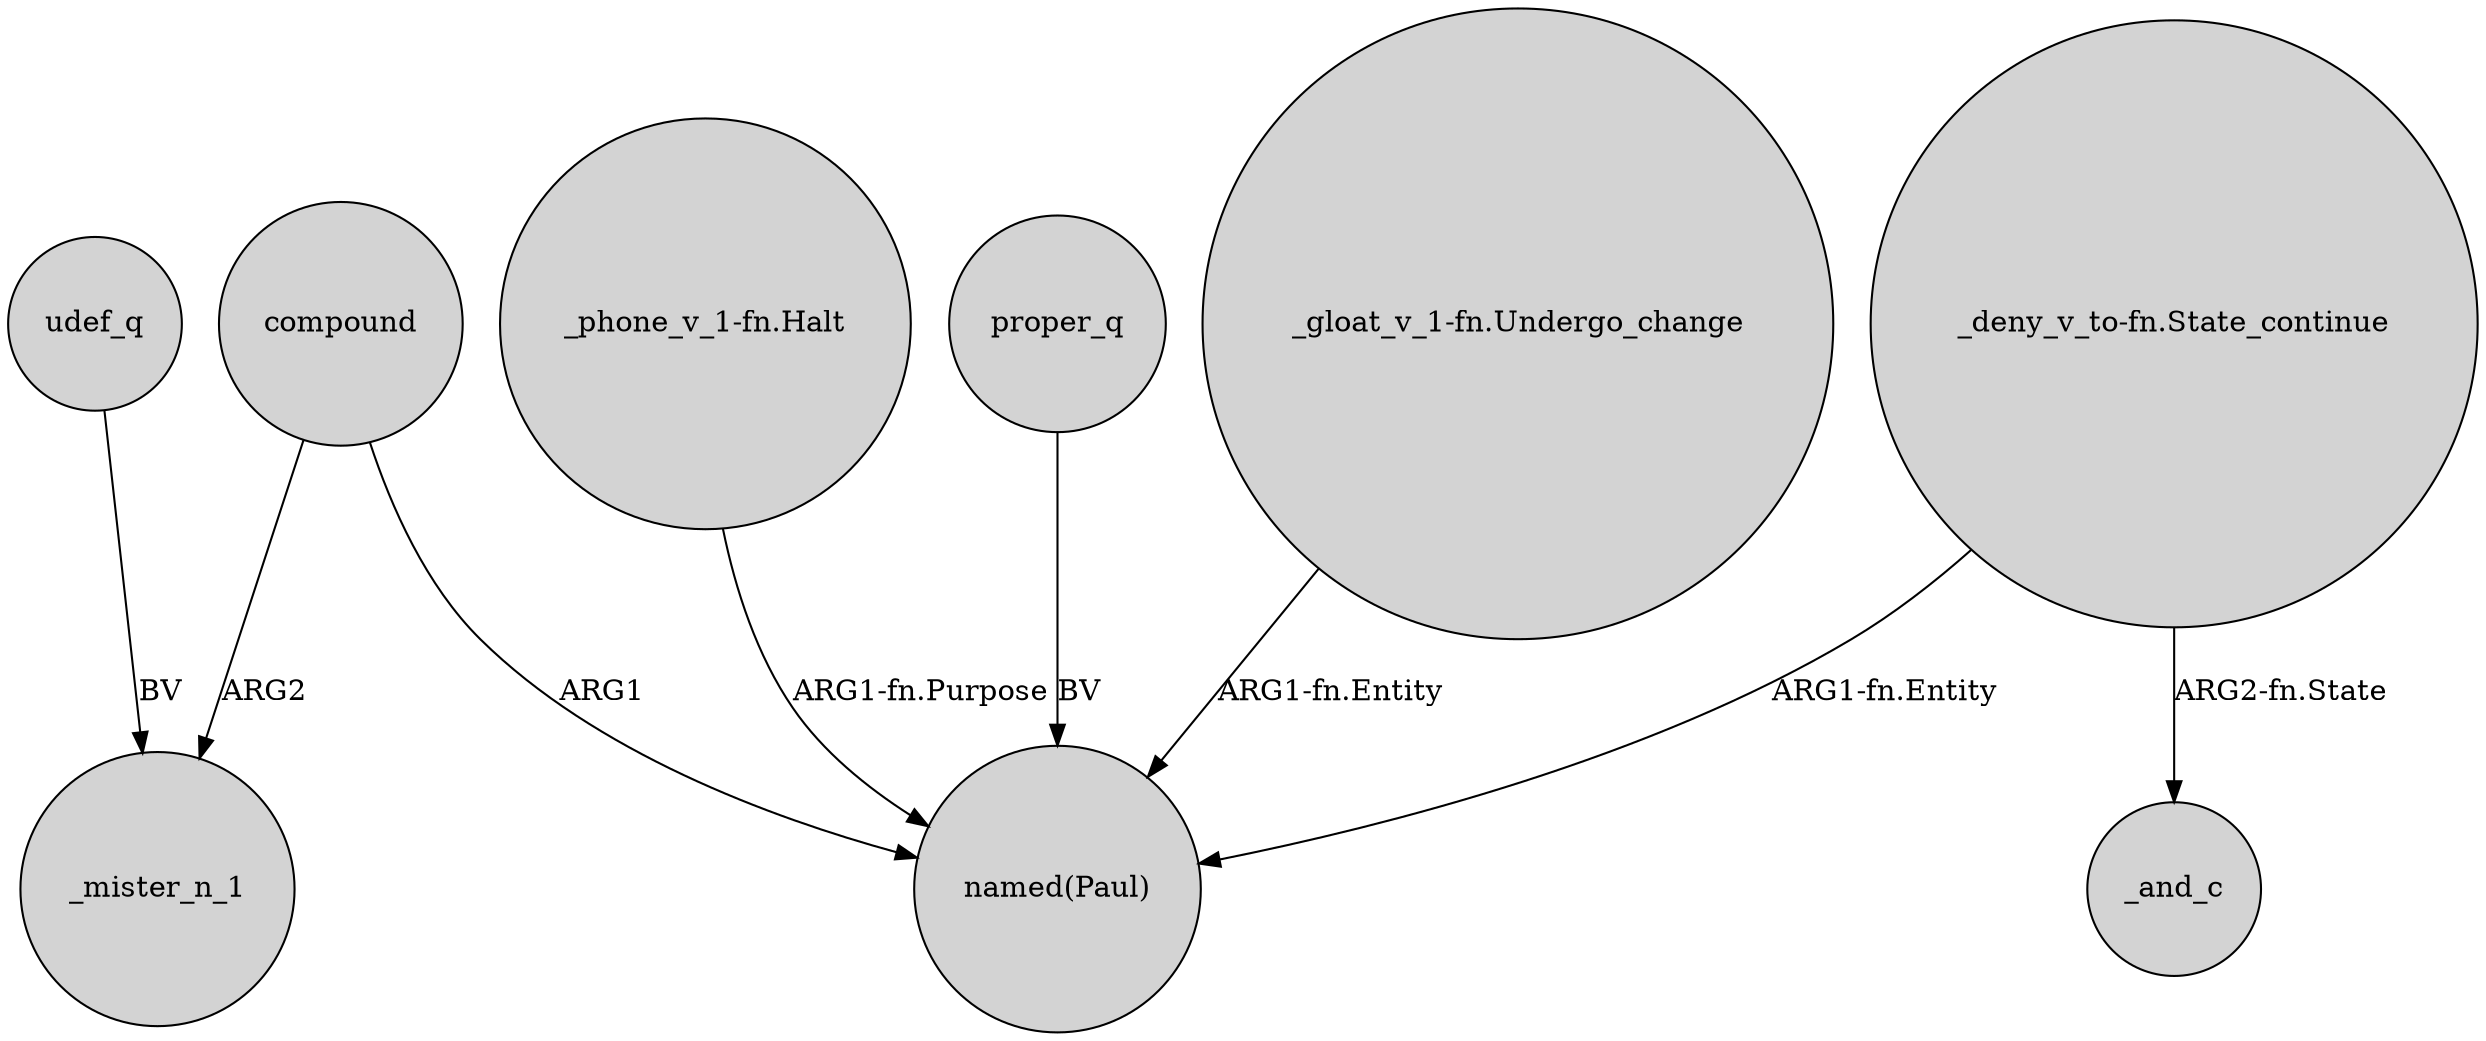 digraph {
	node [shape=circle style=filled]
	"_phone_v_1-fn.Halt" -> "named(Paul)" [label="ARG1-fn.Purpose"]
	compound -> _mister_n_1 [label=ARG2]
	compound -> "named(Paul)" [label=ARG1]
	udef_q -> _mister_n_1 [label=BV]
	"_deny_v_to-fn.State_continue" -> _and_c [label="ARG2-fn.State"]
	"_deny_v_to-fn.State_continue" -> "named(Paul)" [label="ARG1-fn.Entity"]
	proper_q -> "named(Paul)" [label=BV]
	"_gloat_v_1-fn.Undergo_change" -> "named(Paul)" [label="ARG1-fn.Entity"]
}
